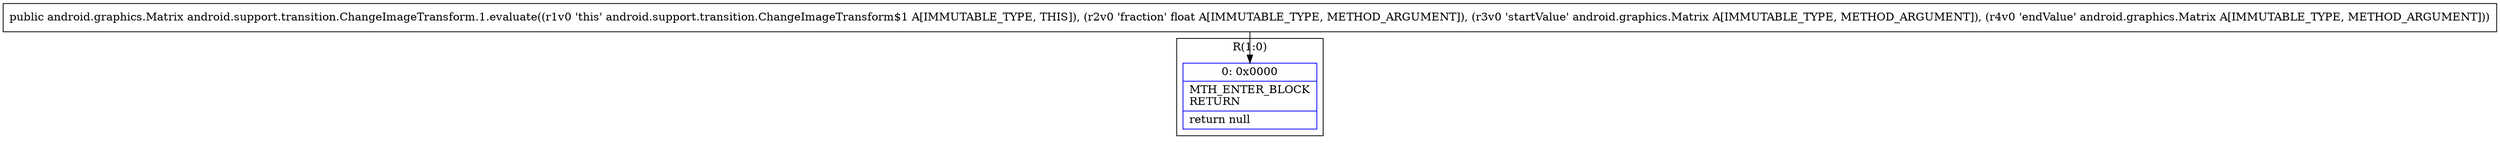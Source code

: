 digraph "CFG forandroid.support.transition.ChangeImageTransform.1.evaluate(FLandroid\/graphics\/Matrix;Landroid\/graphics\/Matrix;)Landroid\/graphics\/Matrix;" {
subgraph cluster_Region_1700111001 {
label = "R(1:0)";
node [shape=record,color=blue];
Node_0 [shape=record,label="{0\:\ 0x0000|MTH_ENTER_BLOCK\lRETURN\l|return null\l}"];
}
MethodNode[shape=record,label="{public android.graphics.Matrix android.support.transition.ChangeImageTransform.1.evaluate((r1v0 'this' android.support.transition.ChangeImageTransform$1 A[IMMUTABLE_TYPE, THIS]), (r2v0 'fraction' float A[IMMUTABLE_TYPE, METHOD_ARGUMENT]), (r3v0 'startValue' android.graphics.Matrix A[IMMUTABLE_TYPE, METHOD_ARGUMENT]), (r4v0 'endValue' android.graphics.Matrix A[IMMUTABLE_TYPE, METHOD_ARGUMENT])) }"];
MethodNode -> Node_0;
}

